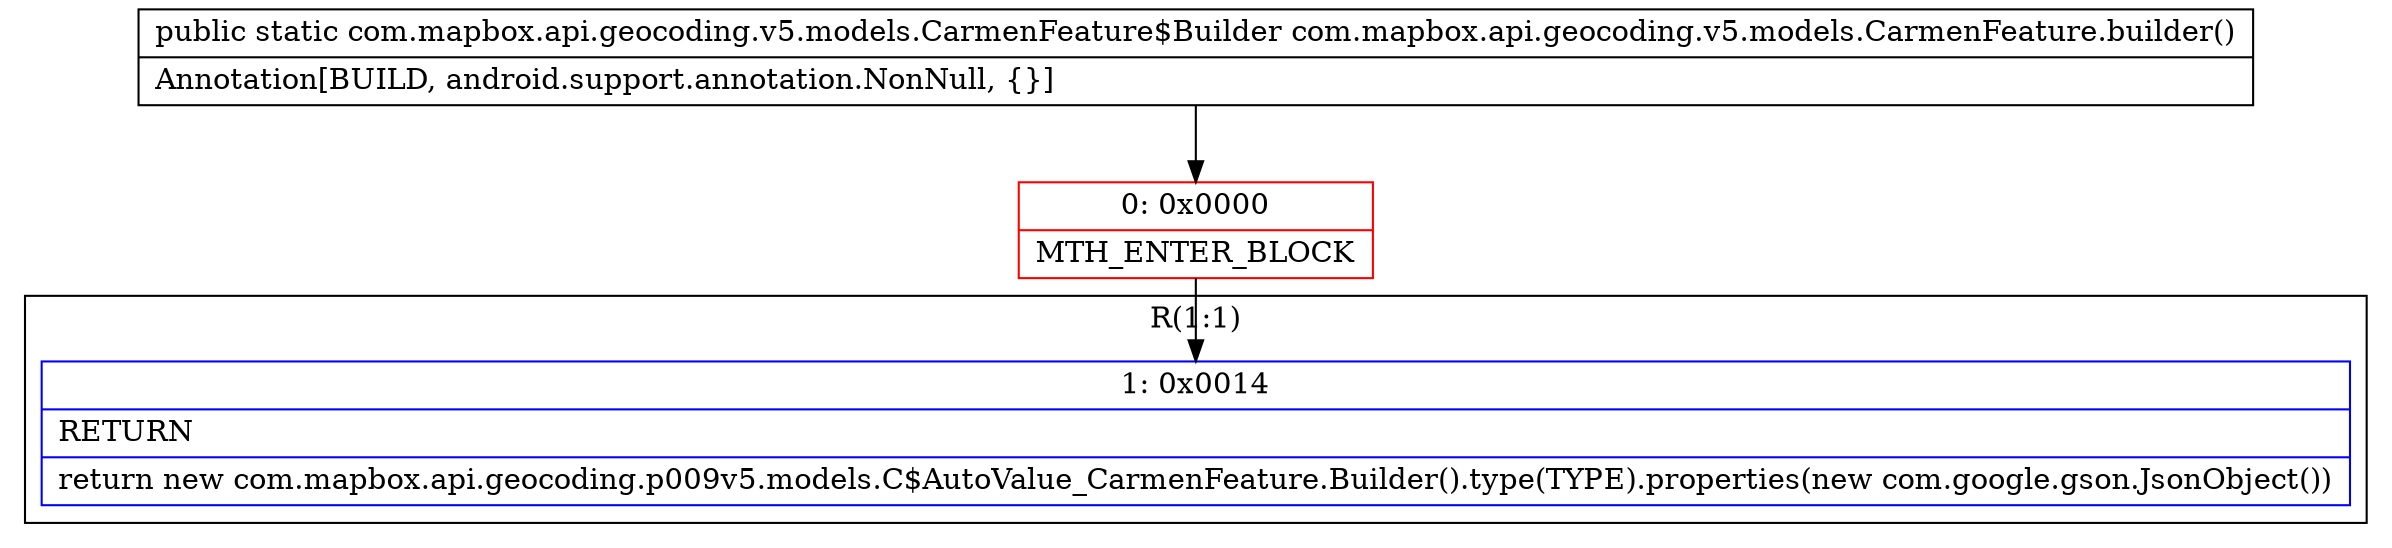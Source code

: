 digraph "CFG forcom.mapbox.api.geocoding.v5.models.CarmenFeature.builder()Lcom\/mapbox\/api\/geocoding\/v5\/models\/CarmenFeature$Builder;" {
subgraph cluster_Region_557418018 {
label = "R(1:1)";
node [shape=record,color=blue];
Node_1 [shape=record,label="{1\:\ 0x0014|RETURN\l|return new com.mapbox.api.geocoding.p009v5.models.C$AutoValue_CarmenFeature.Builder().type(TYPE).properties(new com.google.gson.JsonObject())\l}"];
}
Node_0 [shape=record,color=red,label="{0\:\ 0x0000|MTH_ENTER_BLOCK\l}"];
MethodNode[shape=record,label="{public static com.mapbox.api.geocoding.v5.models.CarmenFeature$Builder com.mapbox.api.geocoding.v5.models.CarmenFeature.builder()  | Annotation[BUILD, android.support.annotation.NonNull, \{\}]\l}"];
MethodNode -> Node_0;
Node_0 -> Node_1;
}

